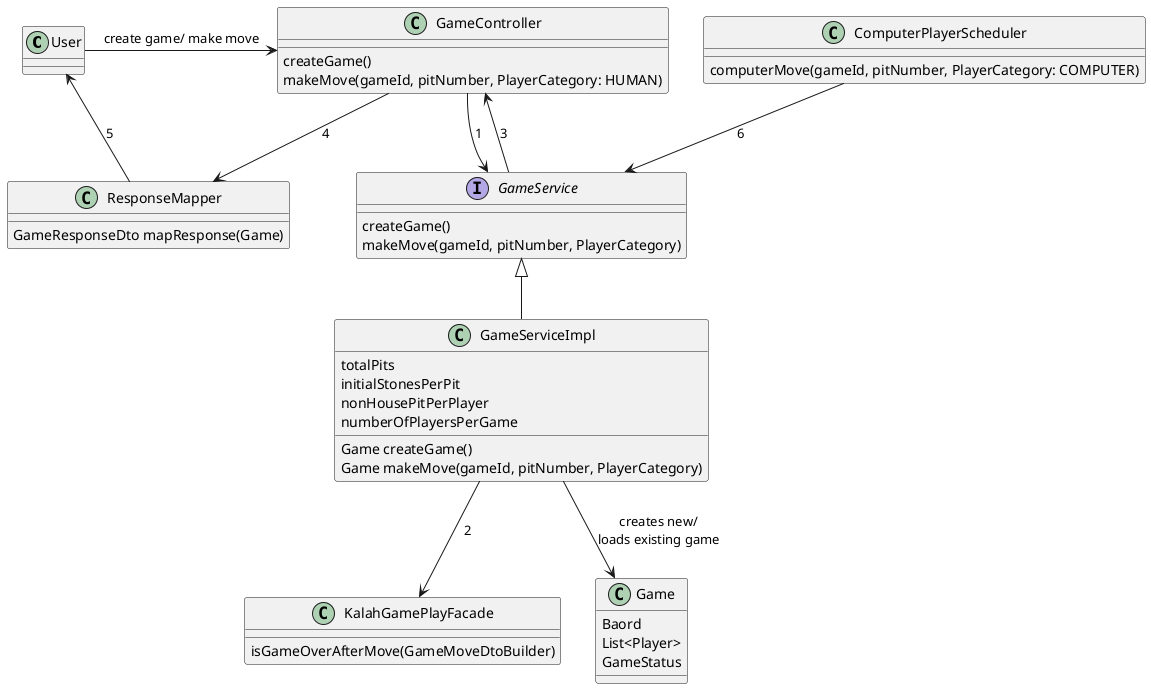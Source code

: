 @startuml
User -> GameController: create game/ make move
class GameController {
    createGame()
    makeMove(gameId, pitNumber, PlayerCategory: HUMAN)
}

interface GameService{
    createGame()
    makeMove(gameId, pitNumber, PlayerCategory)
}
class GameServiceImpl {
    totalPits
    initialStonesPerPit
    nonHousePitPerPlayer
    numberOfPlayersPerGame
    Game createGame()
    Game makeMove(gameId, pitNumber, PlayerCategory)
}
class KalahGamePlayFacade {
    isGameOverAfterMove(GameMoveDtoBuilder)
}

class ResponseMapper {
GameResponseDto mapResponse(Game)
}

class ComputerPlayerScheduler {
    computerMove(gameId, pitNumber, PlayerCategory: COMPUTER)
}
class Game {
    Baord
    List<Player>
    GameStatus
}

GameController --> GameService:1
GameService <|-- GameServiceImpl
GameServiceImpl --> KalahGamePlayFacade:2
GameService --> GameController:3
GameServiceImpl --> Game: creates new/\nloads existing game
GameController --> ResponseMapper:4
ResponseMapper --> User:5
ComputerPlayerScheduler --> GameService:6
@enduml